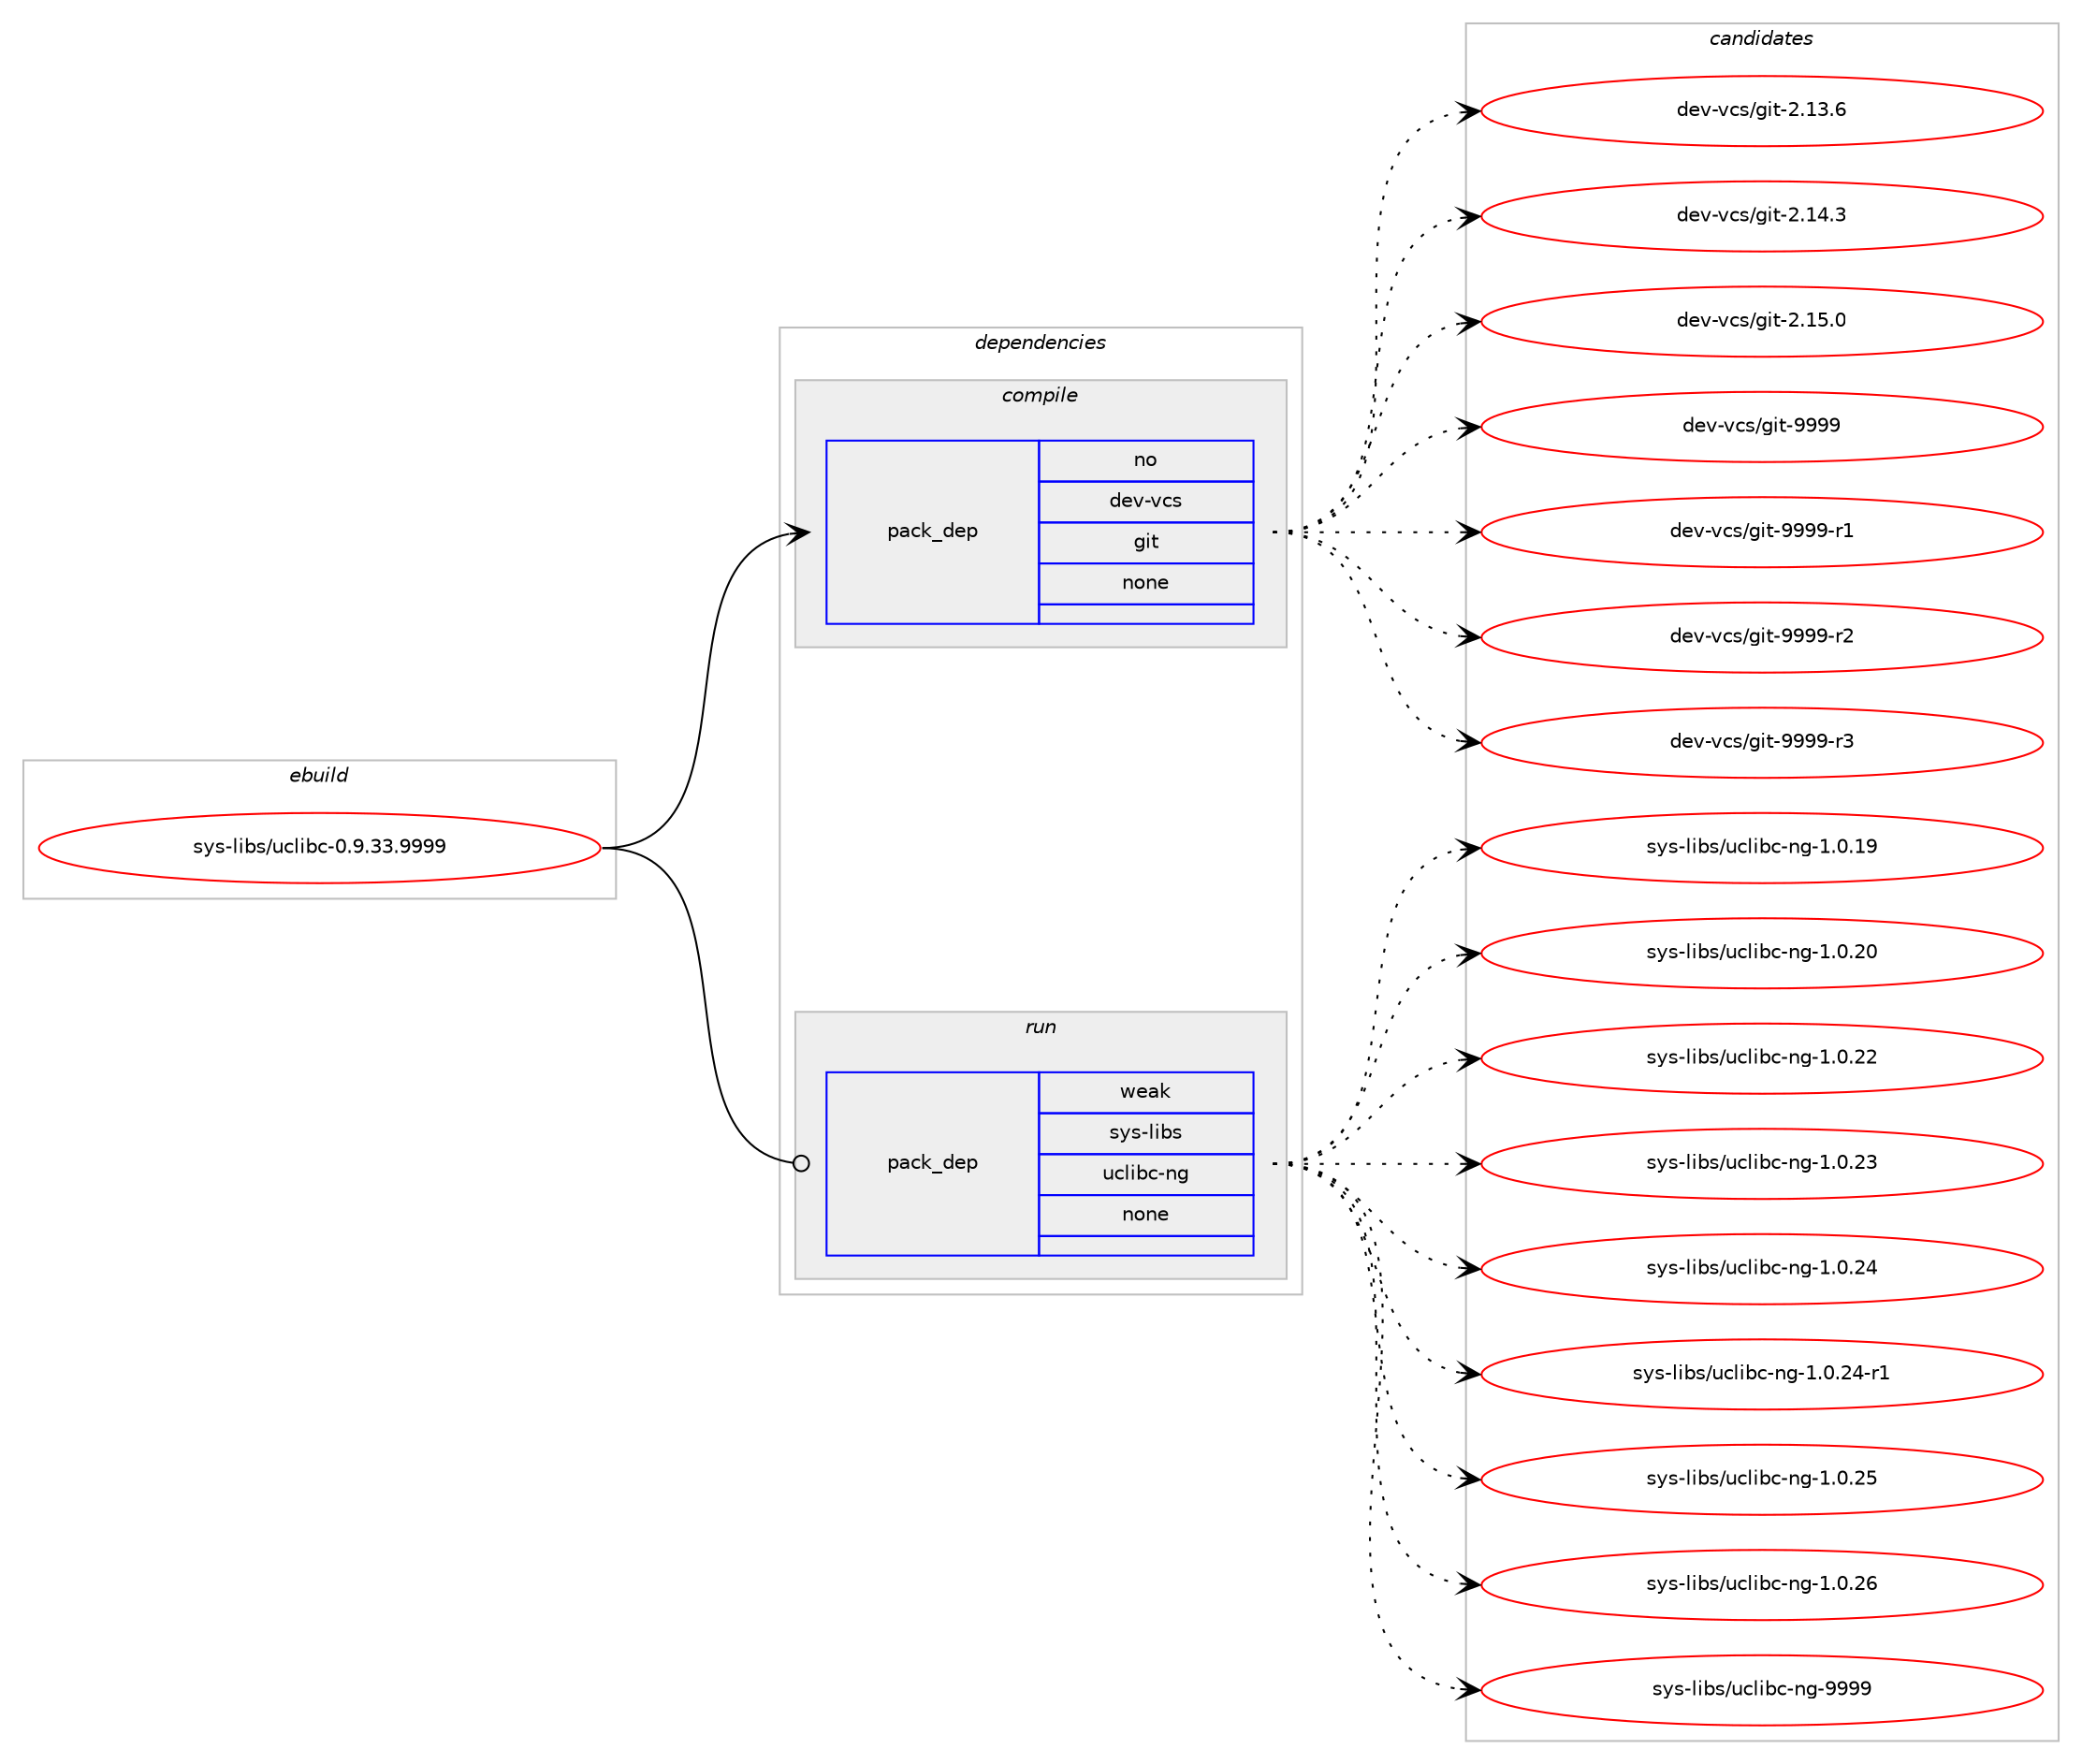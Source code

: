 digraph prolog {

# *************
# Graph options
# *************

newrank=true;
concentrate=true;
compound=true;
graph [rankdir=LR,fontname=Helvetica,fontsize=10,ranksep=1.5];#, ranksep=2.5, nodesep=0.2];
edge  [arrowhead=vee];
node  [fontname=Helvetica,fontsize=10];

# **********
# The ebuild
# **********

subgraph cluster_leftcol {
color=gray;
rank=same;
label=<<i>ebuild</i>>;
id [label="sys-libs/uclibc-0.9.33.9999", color=red, width=4, href="../sys-libs/uclibc-0.9.33.9999.svg"];
}

# ****************
# The dependencies
# ****************

subgraph cluster_midcol {
color=gray;
label=<<i>dependencies</i>>;
subgraph cluster_compile {
fillcolor="#eeeeee";
style=filled;
label=<<i>compile</i>>;
subgraph pack368477 {
dependency495791 [label=<<TABLE BORDER="0" CELLBORDER="1" CELLSPACING="0" CELLPADDING="4" WIDTH="220"><TR><TD ROWSPAN="6" CELLPADDING="30">pack_dep</TD></TR><TR><TD WIDTH="110">no</TD></TR><TR><TD>dev-vcs</TD></TR><TR><TD>git</TD></TR><TR><TD>none</TD></TR><TR><TD></TD></TR></TABLE>>, shape=none, color=blue];
}
id:e -> dependency495791:w [weight=20,style="solid",arrowhead="vee"];
}
subgraph cluster_compileandrun {
fillcolor="#eeeeee";
style=filled;
label=<<i>compile and run</i>>;
}
subgraph cluster_run {
fillcolor="#eeeeee";
style=filled;
label=<<i>run</i>>;
subgraph pack368478 {
dependency495792 [label=<<TABLE BORDER="0" CELLBORDER="1" CELLSPACING="0" CELLPADDING="4" WIDTH="220"><TR><TD ROWSPAN="6" CELLPADDING="30">pack_dep</TD></TR><TR><TD WIDTH="110">weak</TD></TR><TR><TD>sys-libs</TD></TR><TR><TD>uclibc-ng</TD></TR><TR><TD>none</TD></TR><TR><TD></TD></TR></TABLE>>, shape=none, color=blue];
}
id:e -> dependency495792:w [weight=20,style="solid",arrowhead="odot"];
}
}

# **************
# The candidates
# **************

subgraph cluster_choices {
rank=same;
color=gray;
label=<<i>candidates</i>>;

subgraph choice368477 {
color=black;
nodesep=1;
choice10010111845118991154710310511645504649514654 [label="dev-vcs/git-2.13.6", color=red, width=4,href="../dev-vcs/git-2.13.6.svg"];
choice10010111845118991154710310511645504649524651 [label="dev-vcs/git-2.14.3", color=red, width=4,href="../dev-vcs/git-2.14.3.svg"];
choice10010111845118991154710310511645504649534648 [label="dev-vcs/git-2.15.0", color=red, width=4,href="../dev-vcs/git-2.15.0.svg"];
choice1001011184511899115471031051164557575757 [label="dev-vcs/git-9999", color=red, width=4,href="../dev-vcs/git-9999.svg"];
choice10010111845118991154710310511645575757574511449 [label="dev-vcs/git-9999-r1", color=red, width=4,href="../dev-vcs/git-9999-r1.svg"];
choice10010111845118991154710310511645575757574511450 [label="dev-vcs/git-9999-r2", color=red, width=4,href="../dev-vcs/git-9999-r2.svg"];
choice10010111845118991154710310511645575757574511451 [label="dev-vcs/git-9999-r3", color=red, width=4,href="../dev-vcs/git-9999-r3.svg"];
dependency495791:e -> choice10010111845118991154710310511645504649514654:w [style=dotted,weight="100"];
dependency495791:e -> choice10010111845118991154710310511645504649524651:w [style=dotted,weight="100"];
dependency495791:e -> choice10010111845118991154710310511645504649534648:w [style=dotted,weight="100"];
dependency495791:e -> choice1001011184511899115471031051164557575757:w [style=dotted,weight="100"];
dependency495791:e -> choice10010111845118991154710310511645575757574511449:w [style=dotted,weight="100"];
dependency495791:e -> choice10010111845118991154710310511645575757574511450:w [style=dotted,weight="100"];
dependency495791:e -> choice10010111845118991154710310511645575757574511451:w [style=dotted,weight="100"];
}
subgraph choice368478 {
color=black;
nodesep=1;
choice1151211154510810598115471179910810598994511010345494648464957 [label="sys-libs/uclibc-ng-1.0.19", color=red, width=4,href="../sys-libs/uclibc-ng-1.0.19.svg"];
choice1151211154510810598115471179910810598994511010345494648465048 [label="sys-libs/uclibc-ng-1.0.20", color=red, width=4,href="../sys-libs/uclibc-ng-1.0.20.svg"];
choice1151211154510810598115471179910810598994511010345494648465050 [label="sys-libs/uclibc-ng-1.0.22", color=red, width=4,href="../sys-libs/uclibc-ng-1.0.22.svg"];
choice1151211154510810598115471179910810598994511010345494648465051 [label="sys-libs/uclibc-ng-1.0.23", color=red, width=4,href="../sys-libs/uclibc-ng-1.0.23.svg"];
choice1151211154510810598115471179910810598994511010345494648465052 [label="sys-libs/uclibc-ng-1.0.24", color=red, width=4,href="../sys-libs/uclibc-ng-1.0.24.svg"];
choice11512111545108105981154711799108105989945110103454946484650524511449 [label="sys-libs/uclibc-ng-1.0.24-r1", color=red, width=4,href="../sys-libs/uclibc-ng-1.0.24-r1.svg"];
choice1151211154510810598115471179910810598994511010345494648465053 [label="sys-libs/uclibc-ng-1.0.25", color=red, width=4,href="../sys-libs/uclibc-ng-1.0.25.svg"];
choice1151211154510810598115471179910810598994511010345494648465054 [label="sys-libs/uclibc-ng-1.0.26", color=red, width=4,href="../sys-libs/uclibc-ng-1.0.26.svg"];
choice115121115451081059811547117991081059899451101034557575757 [label="sys-libs/uclibc-ng-9999", color=red, width=4,href="../sys-libs/uclibc-ng-9999.svg"];
dependency495792:e -> choice1151211154510810598115471179910810598994511010345494648464957:w [style=dotted,weight="100"];
dependency495792:e -> choice1151211154510810598115471179910810598994511010345494648465048:w [style=dotted,weight="100"];
dependency495792:e -> choice1151211154510810598115471179910810598994511010345494648465050:w [style=dotted,weight="100"];
dependency495792:e -> choice1151211154510810598115471179910810598994511010345494648465051:w [style=dotted,weight="100"];
dependency495792:e -> choice1151211154510810598115471179910810598994511010345494648465052:w [style=dotted,weight="100"];
dependency495792:e -> choice11512111545108105981154711799108105989945110103454946484650524511449:w [style=dotted,weight="100"];
dependency495792:e -> choice1151211154510810598115471179910810598994511010345494648465053:w [style=dotted,weight="100"];
dependency495792:e -> choice1151211154510810598115471179910810598994511010345494648465054:w [style=dotted,weight="100"];
dependency495792:e -> choice115121115451081059811547117991081059899451101034557575757:w [style=dotted,weight="100"];
}
}

}
